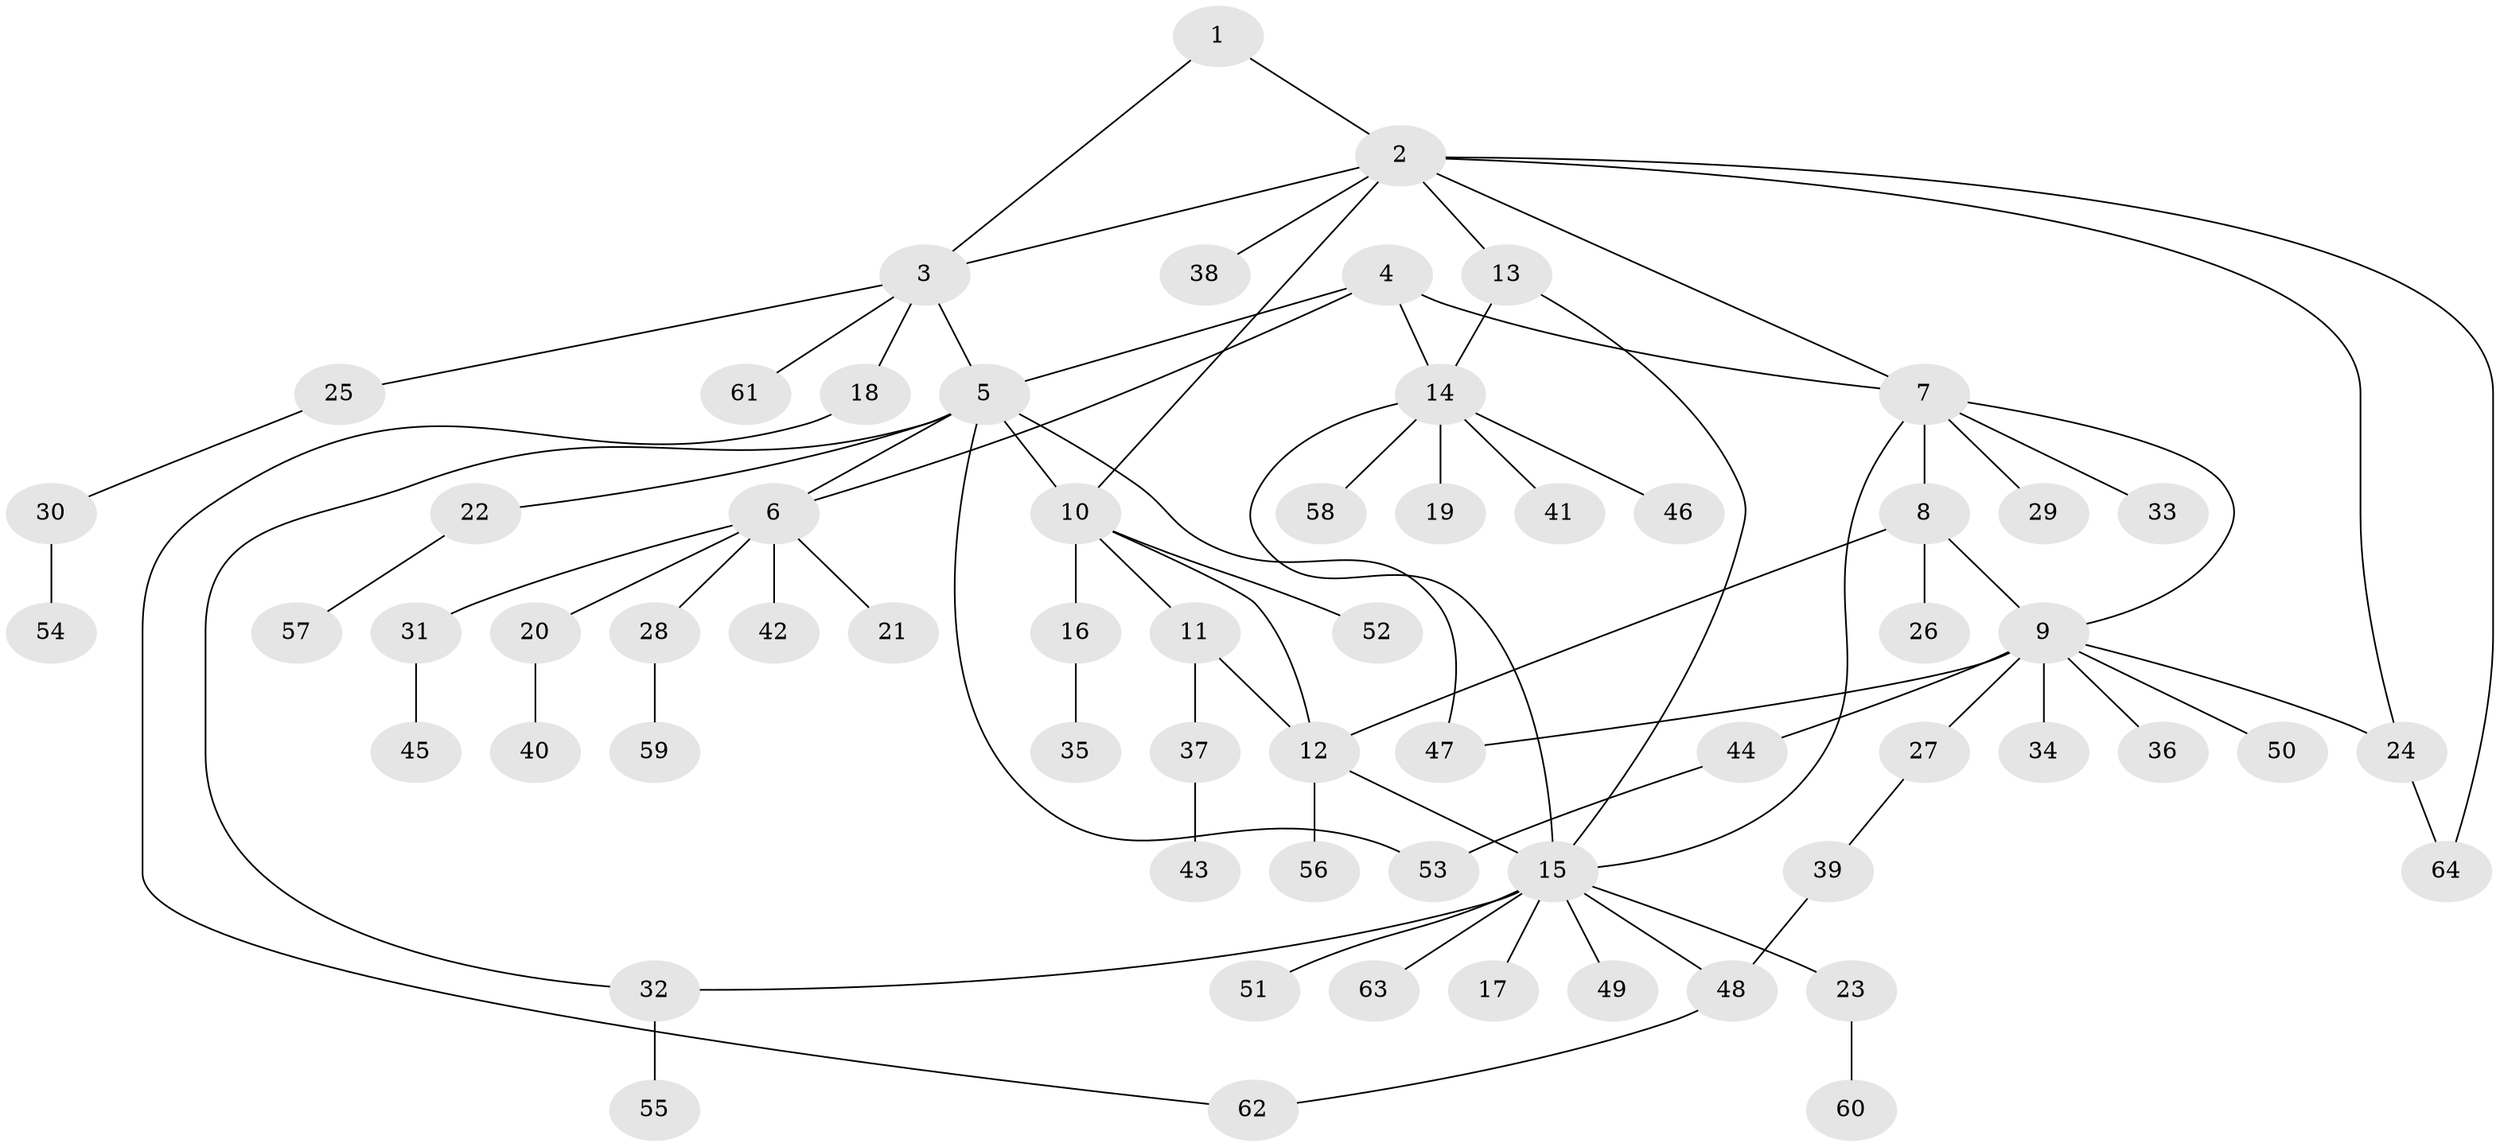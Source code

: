 // Generated by graph-tools (version 1.1) at 2025/02/03/09/25 03:02:45]
// undirected, 64 vertices, 81 edges
graph export_dot {
graph [start="1"]
  node [color=gray90,style=filled];
  1;
  2;
  3;
  4;
  5;
  6;
  7;
  8;
  9;
  10;
  11;
  12;
  13;
  14;
  15;
  16;
  17;
  18;
  19;
  20;
  21;
  22;
  23;
  24;
  25;
  26;
  27;
  28;
  29;
  30;
  31;
  32;
  33;
  34;
  35;
  36;
  37;
  38;
  39;
  40;
  41;
  42;
  43;
  44;
  45;
  46;
  47;
  48;
  49;
  50;
  51;
  52;
  53;
  54;
  55;
  56;
  57;
  58;
  59;
  60;
  61;
  62;
  63;
  64;
  1 -- 2;
  1 -- 3;
  2 -- 3;
  2 -- 7;
  2 -- 10;
  2 -- 13;
  2 -- 24;
  2 -- 38;
  2 -- 64;
  3 -- 5;
  3 -- 18;
  3 -- 25;
  3 -- 61;
  4 -- 5;
  4 -- 6;
  4 -- 7;
  4 -- 14;
  5 -- 6;
  5 -- 10;
  5 -- 22;
  5 -- 32;
  5 -- 47;
  5 -- 53;
  6 -- 20;
  6 -- 21;
  6 -- 28;
  6 -- 31;
  6 -- 42;
  7 -- 8;
  7 -- 9;
  7 -- 15;
  7 -- 29;
  7 -- 33;
  8 -- 9;
  8 -- 12;
  8 -- 26;
  9 -- 24;
  9 -- 27;
  9 -- 34;
  9 -- 36;
  9 -- 44;
  9 -- 47;
  9 -- 50;
  10 -- 11;
  10 -- 12;
  10 -- 16;
  10 -- 52;
  11 -- 12;
  11 -- 37;
  12 -- 15;
  12 -- 56;
  13 -- 14;
  13 -- 15;
  14 -- 15;
  14 -- 19;
  14 -- 41;
  14 -- 46;
  14 -- 58;
  15 -- 17;
  15 -- 23;
  15 -- 32;
  15 -- 48;
  15 -- 49;
  15 -- 51;
  15 -- 63;
  16 -- 35;
  18 -- 62;
  20 -- 40;
  22 -- 57;
  23 -- 60;
  24 -- 64;
  25 -- 30;
  27 -- 39;
  28 -- 59;
  30 -- 54;
  31 -- 45;
  32 -- 55;
  37 -- 43;
  39 -- 48;
  44 -- 53;
  48 -- 62;
}
